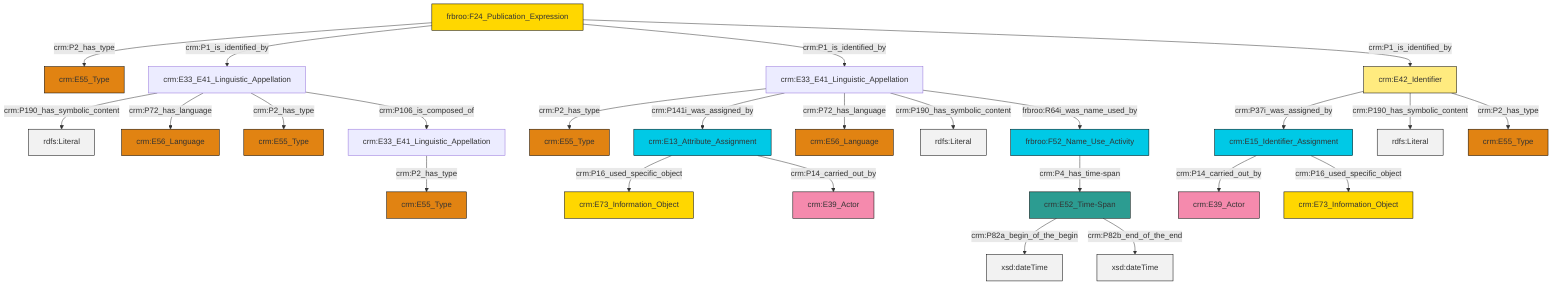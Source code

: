 graph TD
classDef Literal fill:#f2f2f2,stroke:#000000;
classDef CRM_Entity fill:#FFFFFF,stroke:#000000;
classDef Temporal_Entity fill:#00C9E6, stroke:#000000;
classDef Type fill:#E18312, stroke:#000000;
classDef Time-Span fill:#2C9C91, stroke:#000000;
classDef Appellation fill:#FFEB7F, stroke:#000000;
classDef Place fill:#008836, stroke:#000000;
classDef Persistent_Item fill:#B266B2, stroke:#000000;
classDef Conceptual_Object fill:#FFD700, stroke:#000000;
classDef Physical_Thing fill:#D2B48C, stroke:#000000;
classDef Actor fill:#f58aad, stroke:#000000;
classDef PC_Classes fill:#4ce600, stroke:#000000;
classDef Multi fill:#cccccc,stroke:#000000;

2["crm:E33_E41_Linguistic_Appellation"]:::Default -->|crm:P2_has_type| 8["crm:E55_Type"]:::Type
10["crm:E33_E41_Linguistic_Appellation"]:::Default -->|crm:P190_has_symbolic_content| 11[rdfs:Literal]:::Literal
14["crm:E33_E41_Linguistic_Appellation"]:::Default -->|crm:P2_has_type| 15["crm:E55_Type"]:::Type
18["frbroo:F24_Publication_Expression"]:::Conceptual_Object -->|crm:P2_has_type| 19["crm:E55_Type"]:::Type
10["crm:E33_E41_Linguistic_Appellation"]:::Default -->|crm:P72_has_language| 21["crm:E56_Language"]:::Type
24["crm:E52_Time-Span"]:::Time-Span -->|crm:P82a_begin_of_the_begin| 25[xsd:dateTime]:::Literal
18["frbroo:F24_Publication_Expression"]:::Conceptual_Object -->|crm:P1_is_identified_by| 10["crm:E33_E41_Linguistic_Appellation"]:::Default
16["crm:E15_Identifier_Assignment"]:::Temporal_Entity -->|crm:P14_carried_out_by| 0["crm:E39_Actor"]:::Actor
10["crm:E33_E41_Linguistic_Appellation"]:::Default -->|crm:P2_has_type| 26["crm:E55_Type"]:::Type
18["frbroo:F24_Publication_Expression"]:::Conceptual_Object -->|crm:P1_is_identified_by| 14["crm:E33_E41_Linguistic_Appellation"]:::Default
22["crm:E42_Identifier"]:::Appellation -->|crm:P37i_was_assigned_by| 16["crm:E15_Identifier_Assignment"]:::Temporal_Entity
14["crm:E33_E41_Linguistic_Appellation"]:::Default -->|crm:P141i_was_assigned_by| 29["crm:E13_Attribute_Assignment"]:::Temporal_Entity
14["crm:E33_E41_Linguistic_Appellation"]:::Default -->|crm:P72_has_language| 32["crm:E56_Language"]:::Type
22["crm:E42_Identifier"]:::Appellation -->|crm:P190_has_symbolic_content| 36[rdfs:Literal]:::Literal
14["crm:E33_E41_Linguistic_Appellation"]:::Default -->|crm:P190_has_symbolic_content| 37[rdfs:Literal]:::Literal
10["crm:E33_E41_Linguistic_Appellation"]:::Default -->|crm:P106_is_composed_of| 2["crm:E33_E41_Linguistic_Appellation"]:::Default
24["crm:E52_Time-Span"]:::Time-Span -->|crm:P82b_end_of_the_end| 39[xsd:dateTime]:::Literal
14["crm:E33_E41_Linguistic_Appellation"]:::Default -->|frbroo:R64i_was_name_used_by| 6["frbroo:F52_Name_Use_Activity"]:::Temporal_Entity
6["frbroo:F52_Name_Use_Activity"]:::Temporal_Entity -->|crm:P4_has_time-span| 24["crm:E52_Time-Span"]:::Time-Span
18["frbroo:F24_Publication_Expression"]:::Conceptual_Object -->|crm:P1_is_identified_by| 22["crm:E42_Identifier"]:::Appellation
22["crm:E42_Identifier"]:::Appellation -->|crm:P2_has_type| 12["crm:E55_Type"]:::Type
29["crm:E13_Attribute_Assignment"]:::Temporal_Entity -->|crm:P16_used_specific_object| 4["crm:E73_Information_Object"]:::Conceptual_Object
16["crm:E15_Identifier_Assignment"]:::Temporal_Entity -->|crm:P16_used_specific_object| 30["crm:E73_Information_Object"]:::Conceptual_Object
29["crm:E13_Attribute_Assignment"]:::Temporal_Entity -->|crm:P14_carried_out_by| 41["crm:E39_Actor"]:::Actor